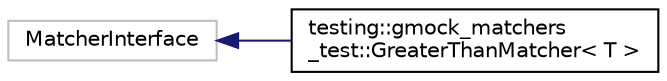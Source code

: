 digraph "Graphical Class Hierarchy"
{
  edge [fontname="Helvetica",fontsize="10",labelfontname="Helvetica",labelfontsize="10"];
  node [fontname="Helvetica",fontsize="10",shape=record];
  rankdir="LR";
  Node943 [label="MatcherInterface",height=0.2,width=0.4,color="grey75", fillcolor="white", style="filled"];
  Node943 -> Node0 [dir="back",color="midnightblue",fontsize="10",style="solid",fontname="Helvetica"];
  Node0 [label="testing::gmock_matchers\l_test::GreaterThanMatcher\< T \>",height=0.2,width=0.4,color="black", fillcolor="white", style="filled",URL="$classtesting_1_1gmock__matchers__test_1_1GreaterThanMatcher.html"];
}
